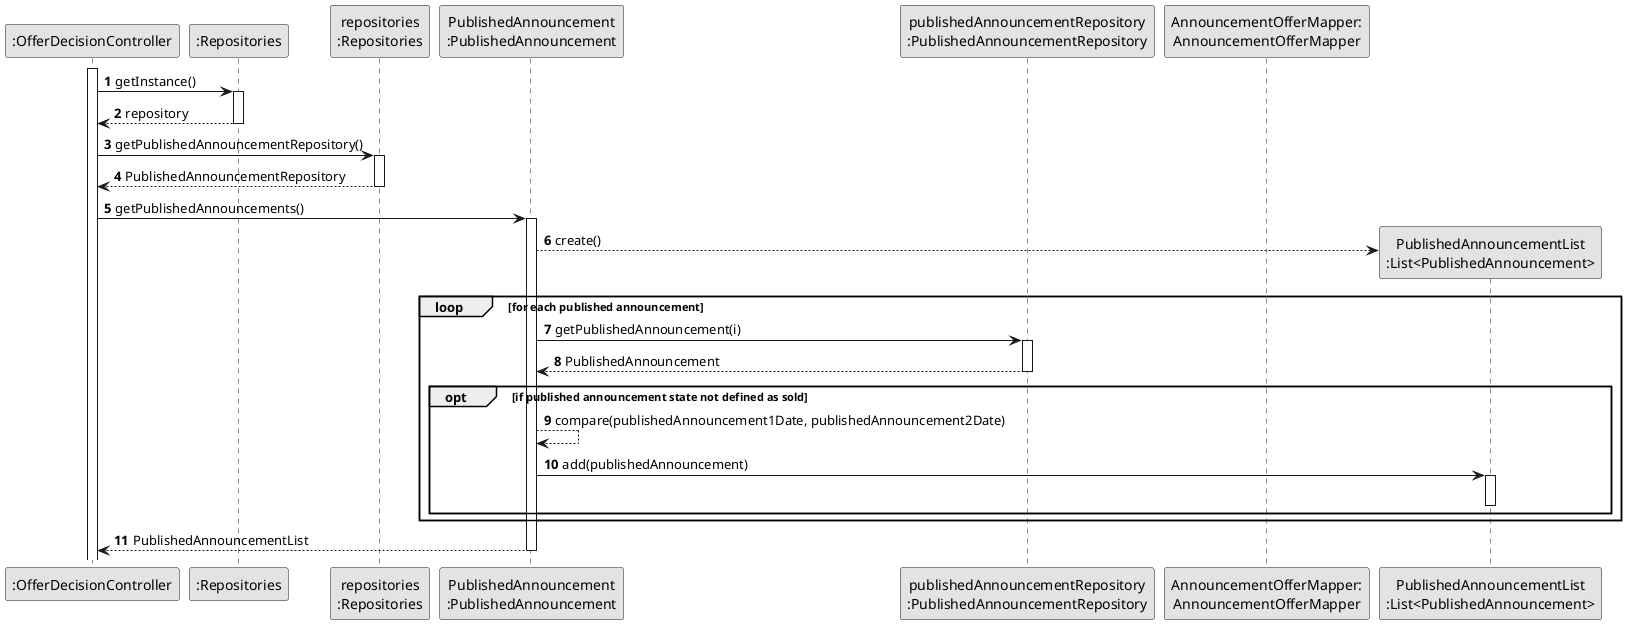@startuml
skinparam monochrome true
skinparam packageStyle rectangle
skinparam shadowing false

autonumber
participant ":OfferDecisionController" as controller
participant ":Repositories" as singleton
participant "repositories\n:Repositories" as repositories
participant "PublishedAnnouncement\n:PublishedAnnouncement" as announcement
participant "publishedAnnouncementRepository\n:PublishedAnnouncementRepository" as announcementrep
participant "AnnouncementOfferMapper:\nAnnouncementOfferMapper" as mapper
participant "PublishedAnnouncementList\n:List<PublishedAnnouncement>" as announcementlist

activate controller

        controller -> singleton : getInstance()
        activate singleton

                singleton --> controller : repository

            deactivate singleton

            controller -> repositories : getPublishedAnnouncementRepository()

            activate repositories

                repositories --> controller : PublishedAnnouncementRepository

            deactivate repositories

                controller -> announcement : getPublishedAnnouncements()
                activate announcement

                create announcementlist
                announcement --> announcementlist** : create()

                    loop for each published announcement
                    
                        announcement -> announcementrep : getPublishedAnnouncement(i)
                        activate announcementrep
                        announcementrep --> announcement : PublishedAnnouncement
                        deactivate announcementrep

                        opt if published announcement state not defined as sold

                                announcement --> announcement : compare(publishedAnnouncement1Date, publishedAnnouncement2Date)

                                announcement -> announcementlist : add(publishedAnnouncement)
                                activate announcementlist
                                deactivate announcementlist

                        end
 
                    end

                announcement --> controller : PublishedAnnouncementList

                deactivate announcement
@enduml